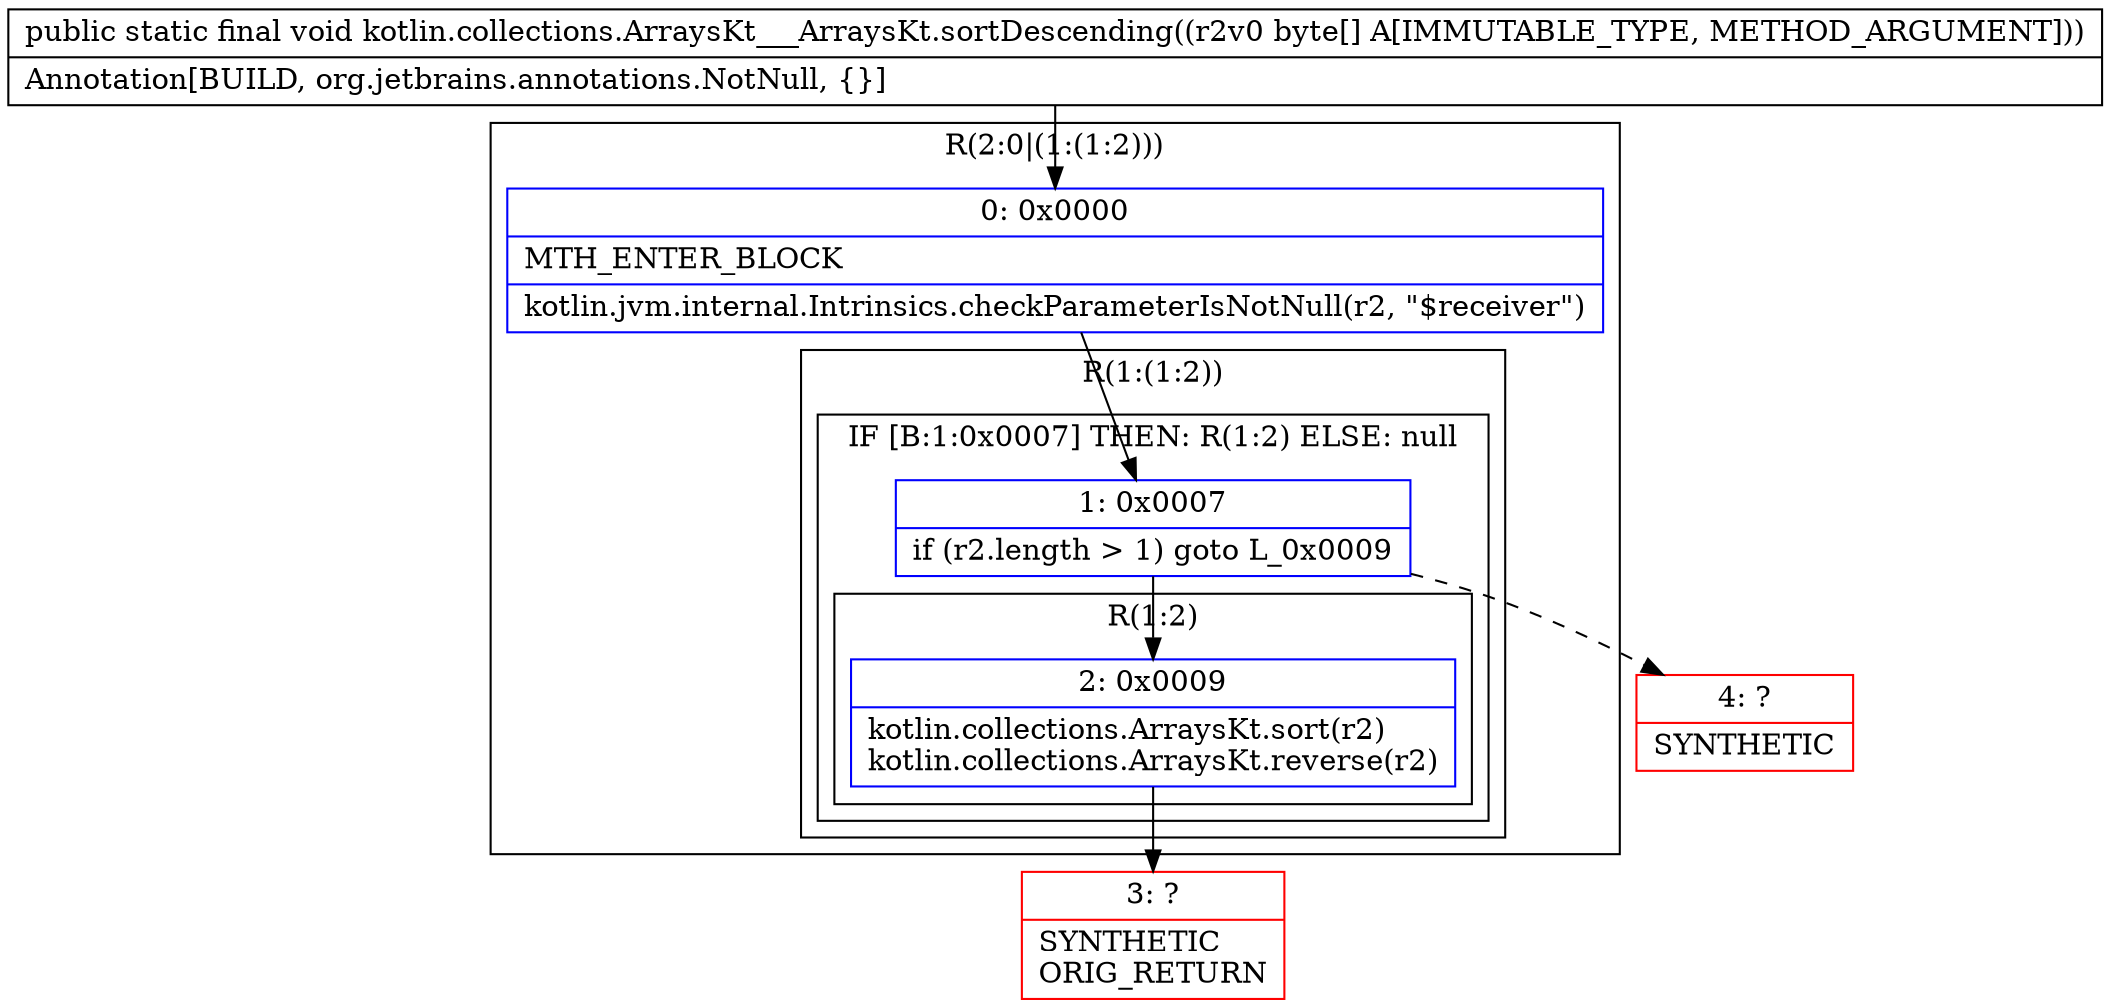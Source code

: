 digraph "CFG forkotlin.collections.ArraysKt___ArraysKt.sortDescending([B)V" {
subgraph cluster_Region_1240835344 {
label = "R(2:0|(1:(1:2)))";
node [shape=record,color=blue];
Node_0 [shape=record,label="{0\:\ 0x0000|MTH_ENTER_BLOCK\l|kotlin.jvm.internal.Intrinsics.checkParameterIsNotNull(r2, \"$receiver\")\l}"];
subgraph cluster_Region_191396268 {
label = "R(1:(1:2))";
node [shape=record,color=blue];
subgraph cluster_IfRegion_1236984206 {
label = "IF [B:1:0x0007] THEN: R(1:2) ELSE: null";
node [shape=record,color=blue];
Node_1 [shape=record,label="{1\:\ 0x0007|if (r2.length \> 1) goto L_0x0009\l}"];
subgraph cluster_Region_606262676 {
label = "R(1:2)";
node [shape=record,color=blue];
Node_2 [shape=record,label="{2\:\ 0x0009|kotlin.collections.ArraysKt.sort(r2)\lkotlin.collections.ArraysKt.reverse(r2)\l}"];
}
}
}
}
Node_3 [shape=record,color=red,label="{3\:\ ?|SYNTHETIC\lORIG_RETURN\l}"];
Node_4 [shape=record,color=red,label="{4\:\ ?|SYNTHETIC\l}"];
MethodNode[shape=record,label="{public static final void kotlin.collections.ArraysKt___ArraysKt.sortDescending((r2v0 byte[] A[IMMUTABLE_TYPE, METHOD_ARGUMENT]))  | Annotation[BUILD, org.jetbrains.annotations.NotNull, \{\}]\l}"];
MethodNode -> Node_0;
Node_0 -> Node_1;
Node_1 -> Node_2;
Node_1 -> Node_4[style=dashed];
Node_2 -> Node_3;
}

